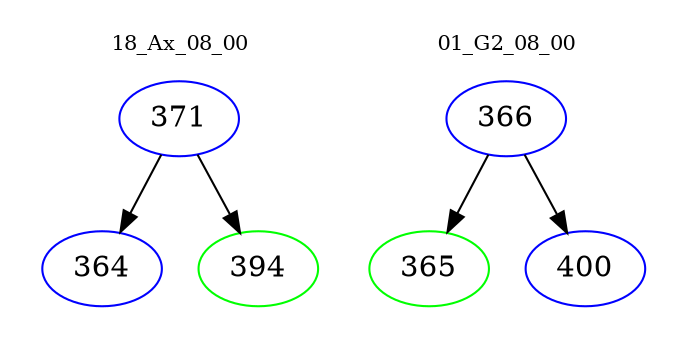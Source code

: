 digraph{
subgraph cluster_0 {
color = white
label = "18_Ax_08_00";
fontsize=10;
T0_371 [label="371", color="blue"]
T0_371 -> T0_364 [color="black"]
T0_364 [label="364", color="blue"]
T0_371 -> T0_394 [color="black"]
T0_394 [label="394", color="green"]
}
subgraph cluster_1 {
color = white
label = "01_G2_08_00";
fontsize=10;
T1_366 [label="366", color="blue"]
T1_366 -> T1_365 [color="black"]
T1_365 [label="365", color="green"]
T1_366 -> T1_400 [color="black"]
T1_400 [label="400", color="blue"]
}
}
